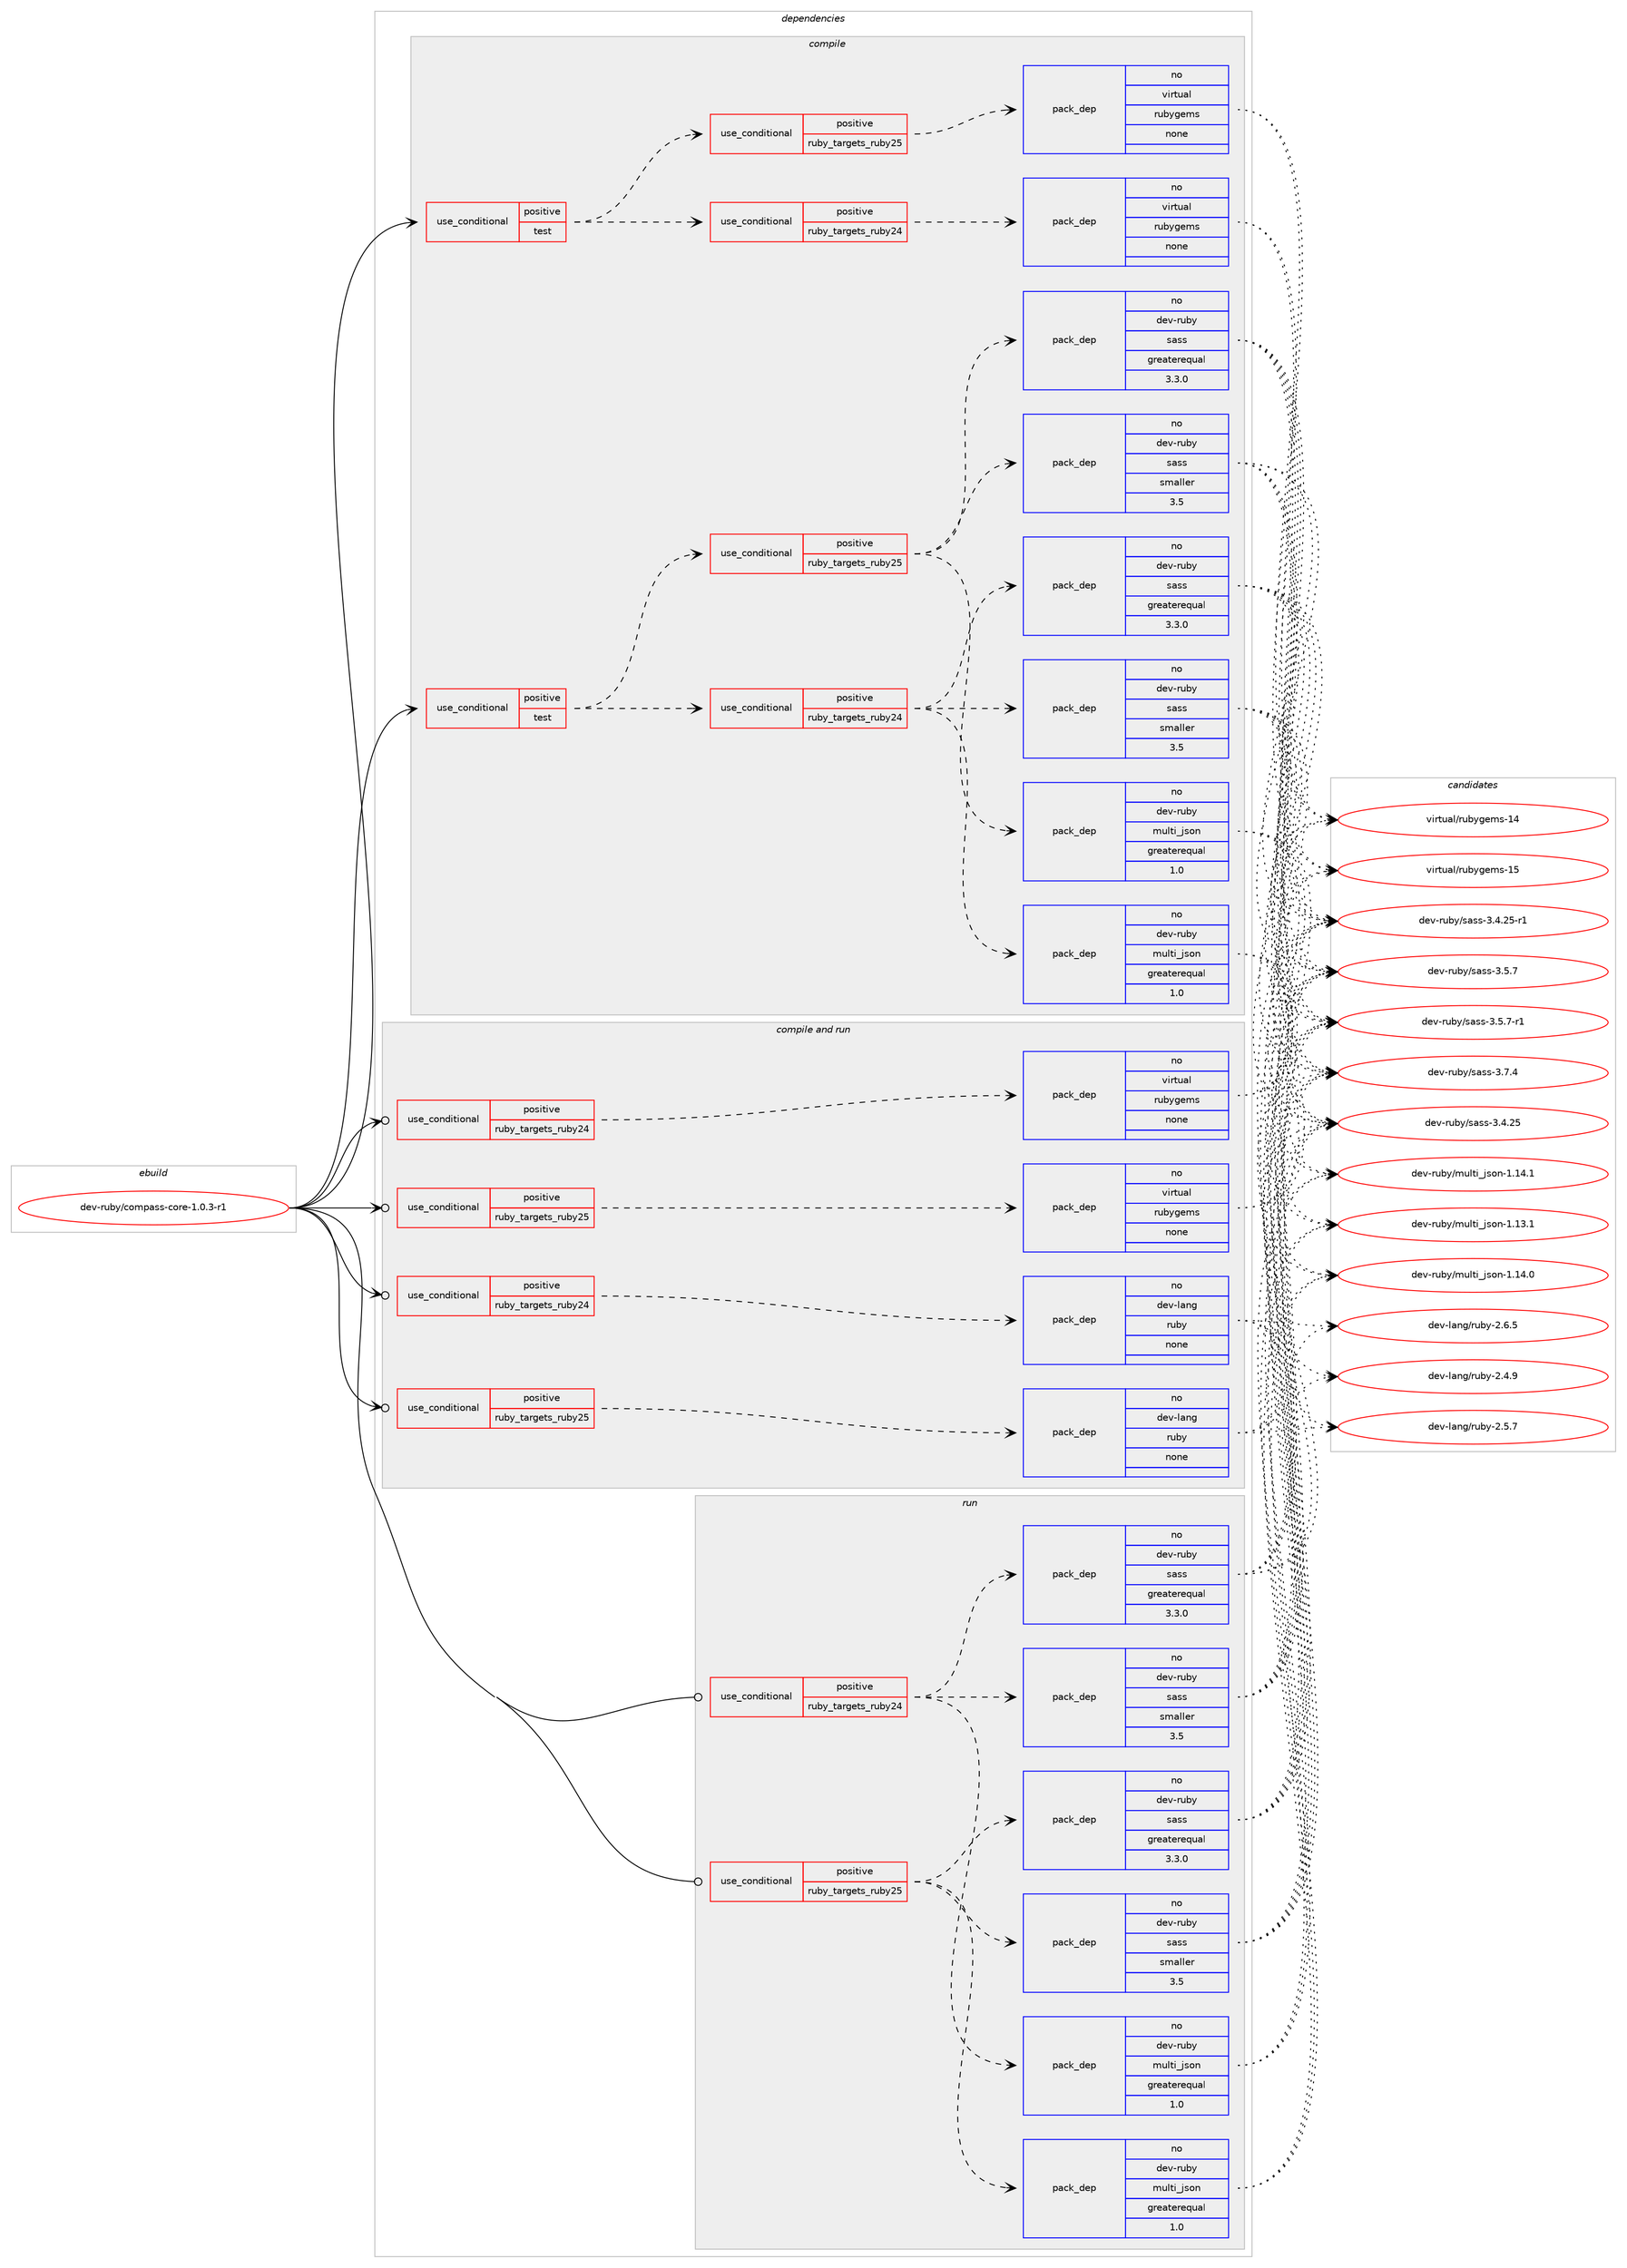 digraph prolog {

# *************
# Graph options
# *************

newrank=true;
concentrate=true;
compound=true;
graph [rankdir=LR,fontname=Helvetica,fontsize=10,ranksep=1.5];#, ranksep=2.5, nodesep=0.2];
edge  [arrowhead=vee];
node  [fontname=Helvetica,fontsize=10];

# **********
# The ebuild
# **********

subgraph cluster_leftcol {
color=gray;
rank=same;
label=<<i>ebuild</i>>;
id [label="dev-ruby/compass-core-1.0.3-r1", color=red, width=4, href="../dev-ruby/compass-core-1.0.3-r1.svg"];
}

# ****************
# The dependencies
# ****************

subgraph cluster_midcol {
color=gray;
label=<<i>dependencies</i>>;
subgraph cluster_compile {
fillcolor="#eeeeee";
style=filled;
label=<<i>compile</i>>;
subgraph cond160662 {
dependency682095 [label=<<TABLE BORDER="0" CELLBORDER="1" CELLSPACING="0" CELLPADDING="4"><TR><TD ROWSPAN="3" CELLPADDING="10">use_conditional</TD></TR><TR><TD>positive</TD></TR><TR><TD>test</TD></TR></TABLE>>, shape=none, color=red];
subgraph cond160663 {
dependency682096 [label=<<TABLE BORDER="0" CELLBORDER="1" CELLSPACING="0" CELLPADDING="4"><TR><TD ROWSPAN="3" CELLPADDING="10">use_conditional</TD></TR><TR><TD>positive</TD></TR><TR><TD>ruby_targets_ruby24</TD></TR></TABLE>>, shape=none, color=red];
subgraph pack509467 {
dependency682097 [label=<<TABLE BORDER="0" CELLBORDER="1" CELLSPACING="0" CELLPADDING="4" WIDTH="220"><TR><TD ROWSPAN="6" CELLPADDING="30">pack_dep</TD></TR><TR><TD WIDTH="110">no</TD></TR><TR><TD>dev-ruby</TD></TR><TR><TD>multi_json</TD></TR><TR><TD>greaterequal</TD></TR><TR><TD>1.0</TD></TR></TABLE>>, shape=none, color=blue];
}
dependency682096:e -> dependency682097:w [weight=20,style="dashed",arrowhead="vee"];
subgraph pack509468 {
dependency682098 [label=<<TABLE BORDER="0" CELLBORDER="1" CELLSPACING="0" CELLPADDING="4" WIDTH="220"><TR><TD ROWSPAN="6" CELLPADDING="30">pack_dep</TD></TR><TR><TD WIDTH="110">no</TD></TR><TR><TD>dev-ruby</TD></TR><TR><TD>sass</TD></TR><TR><TD>greaterequal</TD></TR><TR><TD>3.3.0</TD></TR></TABLE>>, shape=none, color=blue];
}
dependency682096:e -> dependency682098:w [weight=20,style="dashed",arrowhead="vee"];
subgraph pack509469 {
dependency682099 [label=<<TABLE BORDER="0" CELLBORDER="1" CELLSPACING="0" CELLPADDING="4" WIDTH="220"><TR><TD ROWSPAN="6" CELLPADDING="30">pack_dep</TD></TR><TR><TD WIDTH="110">no</TD></TR><TR><TD>dev-ruby</TD></TR><TR><TD>sass</TD></TR><TR><TD>smaller</TD></TR><TR><TD>3.5</TD></TR></TABLE>>, shape=none, color=blue];
}
dependency682096:e -> dependency682099:w [weight=20,style="dashed",arrowhead="vee"];
}
dependency682095:e -> dependency682096:w [weight=20,style="dashed",arrowhead="vee"];
subgraph cond160664 {
dependency682100 [label=<<TABLE BORDER="0" CELLBORDER="1" CELLSPACING="0" CELLPADDING="4"><TR><TD ROWSPAN="3" CELLPADDING="10">use_conditional</TD></TR><TR><TD>positive</TD></TR><TR><TD>ruby_targets_ruby25</TD></TR></TABLE>>, shape=none, color=red];
subgraph pack509470 {
dependency682101 [label=<<TABLE BORDER="0" CELLBORDER="1" CELLSPACING="0" CELLPADDING="4" WIDTH="220"><TR><TD ROWSPAN="6" CELLPADDING="30">pack_dep</TD></TR><TR><TD WIDTH="110">no</TD></TR><TR><TD>dev-ruby</TD></TR><TR><TD>multi_json</TD></TR><TR><TD>greaterequal</TD></TR><TR><TD>1.0</TD></TR></TABLE>>, shape=none, color=blue];
}
dependency682100:e -> dependency682101:w [weight=20,style="dashed",arrowhead="vee"];
subgraph pack509471 {
dependency682102 [label=<<TABLE BORDER="0" CELLBORDER="1" CELLSPACING="0" CELLPADDING="4" WIDTH="220"><TR><TD ROWSPAN="6" CELLPADDING="30">pack_dep</TD></TR><TR><TD WIDTH="110">no</TD></TR><TR><TD>dev-ruby</TD></TR><TR><TD>sass</TD></TR><TR><TD>greaterequal</TD></TR><TR><TD>3.3.0</TD></TR></TABLE>>, shape=none, color=blue];
}
dependency682100:e -> dependency682102:w [weight=20,style="dashed",arrowhead="vee"];
subgraph pack509472 {
dependency682103 [label=<<TABLE BORDER="0" CELLBORDER="1" CELLSPACING="0" CELLPADDING="4" WIDTH="220"><TR><TD ROWSPAN="6" CELLPADDING="30">pack_dep</TD></TR><TR><TD WIDTH="110">no</TD></TR><TR><TD>dev-ruby</TD></TR><TR><TD>sass</TD></TR><TR><TD>smaller</TD></TR><TR><TD>3.5</TD></TR></TABLE>>, shape=none, color=blue];
}
dependency682100:e -> dependency682103:w [weight=20,style="dashed",arrowhead="vee"];
}
dependency682095:e -> dependency682100:w [weight=20,style="dashed",arrowhead="vee"];
}
id:e -> dependency682095:w [weight=20,style="solid",arrowhead="vee"];
subgraph cond160665 {
dependency682104 [label=<<TABLE BORDER="0" CELLBORDER="1" CELLSPACING="0" CELLPADDING="4"><TR><TD ROWSPAN="3" CELLPADDING="10">use_conditional</TD></TR><TR><TD>positive</TD></TR><TR><TD>test</TD></TR></TABLE>>, shape=none, color=red];
subgraph cond160666 {
dependency682105 [label=<<TABLE BORDER="0" CELLBORDER="1" CELLSPACING="0" CELLPADDING="4"><TR><TD ROWSPAN="3" CELLPADDING="10">use_conditional</TD></TR><TR><TD>positive</TD></TR><TR><TD>ruby_targets_ruby24</TD></TR></TABLE>>, shape=none, color=red];
subgraph pack509473 {
dependency682106 [label=<<TABLE BORDER="0" CELLBORDER="1" CELLSPACING="0" CELLPADDING="4" WIDTH="220"><TR><TD ROWSPAN="6" CELLPADDING="30">pack_dep</TD></TR><TR><TD WIDTH="110">no</TD></TR><TR><TD>virtual</TD></TR><TR><TD>rubygems</TD></TR><TR><TD>none</TD></TR><TR><TD></TD></TR></TABLE>>, shape=none, color=blue];
}
dependency682105:e -> dependency682106:w [weight=20,style="dashed",arrowhead="vee"];
}
dependency682104:e -> dependency682105:w [weight=20,style="dashed",arrowhead="vee"];
subgraph cond160667 {
dependency682107 [label=<<TABLE BORDER="0" CELLBORDER="1" CELLSPACING="0" CELLPADDING="4"><TR><TD ROWSPAN="3" CELLPADDING="10">use_conditional</TD></TR><TR><TD>positive</TD></TR><TR><TD>ruby_targets_ruby25</TD></TR></TABLE>>, shape=none, color=red];
subgraph pack509474 {
dependency682108 [label=<<TABLE BORDER="0" CELLBORDER="1" CELLSPACING="0" CELLPADDING="4" WIDTH="220"><TR><TD ROWSPAN="6" CELLPADDING="30">pack_dep</TD></TR><TR><TD WIDTH="110">no</TD></TR><TR><TD>virtual</TD></TR><TR><TD>rubygems</TD></TR><TR><TD>none</TD></TR><TR><TD></TD></TR></TABLE>>, shape=none, color=blue];
}
dependency682107:e -> dependency682108:w [weight=20,style="dashed",arrowhead="vee"];
}
dependency682104:e -> dependency682107:w [weight=20,style="dashed",arrowhead="vee"];
}
id:e -> dependency682104:w [weight=20,style="solid",arrowhead="vee"];
}
subgraph cluster_compileandrun {
fillcolor="#eeeeee";
style=filled;
label=<<i>compile and run</i>>;
subgraph cond160668 {
dependency682109 [label=<<TABLE BORDER="0" CELLBORDER="1" CELLSPACING="0" CELLPADDING="4"><TR><TD ROWSPAN="3" CELLPADDING="10">use_conditional</TD></TR><TR><TD>positive</TD></TR><TR><TD>ruby_targets_ruby24</TD></TR></TABLE>>, shape=none, color=red];
subgraph pack509475 {
dependency682110 [label=<<TABLE BORDER="0" CELLBORDER="1" CELLSPACING="0" CELLPADDING="4" WIDTH="220"><TR><TD ROWSPAN="6" CELLPADDING="30">pack_dep</TD></TR><TR><TD WIDTH="110">no</TD></TR><TR><TD>dev-lang</TD></TR><TR><TD>ruby</TD></TR><TR><TD>none</TD></TR><TR><TD></TD></TR></TABLE>>, shape=none, color=blue];
}
dependency682109:e -> dependency682110:w [weight=20,style="dashed",arrowhead="vee"];
}
id:e -> dependency682109:w [weight=20,style="solid",arrowhead="odotvee"];
subgraph cond160669 {
dependency682111 [label=<<TABLE BORDER="0" CELLBORDER="1" CELLSPACING="0" CELLPADDING="4"><TR><TD ROWSPAN="3" CELLPADDING="10">use_conditional</TD></TR><TR><TD>positive</TD></TR><TR><TD>ruby_targets_ruby24</TD></TR></TABLE>>, shape=none, color=red];
subgraph pack509476 {
dependency682112 [label=<<TABLE BORDER="0" CELLBORDER="1" CELLSPACING="0" CELLPADDING="4" WIDTH="220"><TR><TD ROWSPAN="6" CELLPADDING="30">pack_dep</TD></TR><TR><TD WIDTH="110">no</TD></TR><TR><TD>virtual</TD></TR><TR><TD>rubygems</TD></TR><TR><TD>none</TD></TR><TR><TD></TD></TR></TABLE>>, shape=none, color=blue];
}
dependency682111:e -> dependency682112:w [weight=20,style="dashed",arrowhead="vee"];
}
id:e -> dependency682111:w [weight=20,style="solid",arrowhead="odotvee"];
subgraph cond160670 {
dependency682113 [label=<<TABLE BORDER="0" CELLBORDER="1" CELLSPACING="0" CELLPADDING="4"><TR><TD ROWSPAN="3" CELLPADDING="10">use_conditional</TD></TR><TR><TD>positive</TD></TR><TR><TD>ruby_targets_ruby25</TD></TR></TABLE>>, shape=none, color=red];
subgraph pack509477 {
dependency682114 [label=<<TABLE BORDER="0" CELLBORDER="1" CELLSPACING="0" CELLPADDING="4" WIDTH="220"><TR><TD ROWSPAN="6" CELLPADDING="30">pack_dep</TD></TR><TR><TD WIDTH="110">no</TD></TR><TR><TD>dev-lang</TD></TR><TR><TD>ruby</TD></TR><TR><TD>none</TD></TR><TR><TD></TD></TR></TABLE>>, shape=none, color=blue];
}
dependency682113:e -> dependency682114:w [weight=20,style="dashed",arrowhead="vee"];
}
id:e -> dependency682113:w [weight=20,style="solid",arrowhead="odotvee"];
subgraph cond160671 {
dependency682115 [label=<<TABLE BORDER="0" CELLBORDER="1" CELLSPACING="0" CELLPADDING="4"><TR><TD ROWSPAN="3" CELLPADDING="10">use_conditional</TD></TR><TR><TD>positive</TD></TR><TR><TD>ruby_targets_ruby25</TD></TR></TABLE>>, shape=none, color=red];
subgraph pack509478 {
dependency682116 [label=<<TABLE BORDER="0" CELLBORDER="1" CELLSPACING="0" CELLPADDING="4" WIDTH="220"><TR><TD ROWSPAN="6" CELLPADDING="30">pack_dep</TD></TR><TR><TD WIDTH="110">no</TD></TR><TR><TD>virtual</TD></TR><TR><TD>rubygems</TD></TR><TR><TD>none</TD></TR><TR><TD></TD></TR></TABLE>>, shape=none, color=blue];
}
dependency682115:e -> dependency682116:w [weight=20,style="dashed",arrowhead="vee"];
}
id:e -> dependency682115:w [weight=20,style="solid",arrowhead="odotvee"];
}
subgraph cluster_run {
fillcolor="#eeeeee";
style=filled;
label=<<i>run</i>>;
subgraph cond160672 {
dependency682117 [label=<<TABLE BORDER="0" CELLBORDER="1" CELLSPACING="0" CELLPADDING="4"><TR><TD ROWSPAN="3" CELLPADDING="10">use_conditional</TD></TR><TR><TD>positive</TD></TR><TR><TD>ruby_targets_ruby24</TD></TR></TABLE>>, shape=none, color=red];
subgraph pack509479 {
dependency682118 [label=<<TABLE BORDER="0" CELLBORDER="1" CELLSPACING="0" CELLPADDING="4" WIDTH="220"><TR><TD ROWSPAN="6" CELLPADDING="30">pack_dep</TD></TR><TR><TD WIDTH="110">no</TD></TR><TR><TD>dev-ruby</TD></TR><TR><TD>multi_json</TD></TR><TR><TD>greaterequal</TD></TR><TR><TD>1.0</TD></TR></TABLE>>, shape=none, color=blue];
}
dependency682117:e -> dependency682118:w [weight=20,style="dashed",arrowhead="vee"];
subgraph pack509480 {
dependency682119 [label=<<TABLE BORDER="0" CELLBORDER="1" CELLSPACING="0" CELLPADDING="4" WIDTH="220"><TR><TD ROWSPAN="6" CELLPADDING="30">pack_dep</TD></TR><TR><TD WIDTH="110">no</TD></TR><TR><TD>dev-ruby</TD></TR><TR><TD>sass</TD></TR><TR><TD>greaterequal</TD></TR><TR><TD>3.3.0</TD></TR></TABLE>>, shape=none, color=blue];
}
dependency682117:e -> dependency682119:w [weight=20,style="dashed",arrowhead="vee"];
subgraph pack509481 {
dependency682120 [label=<<TABLE BORDER="0" CELLBORDER="1" CELLSPACING="0" CELLPADDING="4" WIDTH="220"><TR><TD ROWSPAN="6" CELLPADDING="30">pack_dep</TD></TR><TR><TD WIDTH="110">no</TD></TR><TR><TD>dev-ruby</TD></TR><TR><TD>sass</TD></TR><TR><TD>smaller</TD></TR><TR><TD>3.5</TD></TR></TABLE>>, shape=none, color=blue];
}
dependency682117:e -> dependency682120:w [weight=20,style="dashed",arrowhead="vee"];
}
id:e -> dependency682117:w [weight=20,style="solid",arrowhead="odot"];
subgraph cond160673 {
dependency682121 [label=<<TABLE BORDER="0" CELLBORDER="1" CELLSPACING="0" CELLPADDING="4"><TR><TD ROWSPAN="3" CELLPADDING="10">use_conditional</TD></TR><TR><TD>positive</TD></TR><TR><TD>ruby_targets_ruby25</TD></TR></TABLE>>, shape=none, color=red];
subgraph pack509482 {
dependency682122 [label=<<TABLE BORDER="0" CELLBORDER="1" CELLSPACING="0" CELLPADDING="4" WIDTH="220"><TR><TD ROWSPAN="6" CELLPADDING="30">pack_dep</TD></TR><TR><TD WIDTH="110">no</TD></TR><TR><TD>dev-ruby</TD></TR><TR><TD>multi_json</TD></TR><TR><TD>greaterequal</TD></TR><TR><TD>1.0</TD></TR></TABLE>>, shape=none, color=blue];
}
dependency682121:e -> dependency682122:w [weight=20,style="dashed",arrowhead="vee"];
subgraph pack509483 {
dependency682123 [label=<<TABLE BORDER="0" CELLBORDER="1" CELLSPACING="0" CELLPADDING="4" WIDTH="220"><TR><TD ROWSPAN="6" CELLPADDING="30">pack_dep</TD></TR><TR><TD WIDTH="110">no</TD></TR><TR><TD>dev-ruby</TD></TR><TR><TD>sass</TD></TR><TR><TD>greaterequal</TD></TR><TR><TD>3.3.0</TD></TR></TABLE>>, shape=none, color=blue];
}
dependency682121:e -> dependency682123:w [weight=20,style="dashed",arrowhead="vee"];
subgraph pack509484 {
dependency682124 [label=<<TABLE BORDER="0" CELLBORDER="1" CELLSPACING="0" CELLPADDING="4" WIDTH="220"><TR><TD ROWSPAN="6" CELLPADDING="30">pack_dep</TD></TR><TR><TD WIDTH="110">no</TD></TR><TR><TD>dev-ruby</TD></TR><TR><TD>sass</TD></TR><TR><TD>smaller</TD></TR><TR><TD>3.5</TD></TR></TABLE>>, shape=none, color=blue];
}
dependency682121:e -> dependency682124:w [weight=20,style="dashed",arrowhead="vee"];
}
id:e -> dependency682121:w [weight=20,style="solid",arrowhead="odot"];
}
}

# **************
# The candidates
# **************

subgraph cluster_choices {
rank=same;
color=gray;
label=<<i>candidates</i>>;

subgraph choice509467 {
color=black;
nodesep=1;
choice1001011184511411798121471091171081161059510611511111045494649514649 [label="dev-ruby/multi_json-1.13.1", color=red, width=4,href="../dev-ruby/multi_json-1.13.1.svg"];
choice1001011184511411798121471091171081161059510611511111045494649524648 [label="dev-ruby/multi_json-1.14.0", color=red, width=4,href="../dev-ruby/multi_json-1.14.0.svg"];
choice1001011184511411798121471091171081161059510611511111045494649524649 [label="dev-ruby/multi_json-1.14.1", color=red, width=4,href="../dev-ruby/multi_json-1.14.1.svg"];
dependency682097:e -> choice1001011184511411798121471091171081161059510611511111045494649514649:w [style=dotted,weight="100"];
dependency682097:e -> choice1001011184511411798121471091171081161059510611511111045494649524648:w [style=dotted,weight="100"];
dependency682097:e -> choice1001011184511411798121471091171081161059510611511111045494649524649:w [style=dotted,weight="100"];
}
subgraph choice509468 {
color=black;
nodesep=1;
choice1001011184511411798121471159711511545514652465053 [label="dev-ruby/sass-3.4.25", color=red, width=4,href="../dev-ruby/sass-3.4.25.svg"];
choice10010111845114117981214711597115115455146524650534511449 [label="dev-ruby/sass-3.4.25-r1", color=red, width=4,href="../dev-ruby/sass-3.4.25-r1.svg"];
choice10010111845114117981214711597115115455146534655 [label="dev-ruby/sass-3.5.7", color=red, width=4,href="../dev-ruby/sass-3.5.7.svg"];
choice100101118451141179812147115971151154551465346554511449 [label="dev-ruby/sass-3.5.7-r1", color=red, width=4,href="../dev-ruby/sass-3.5.7-r1.svg"];
choice10010111845114117981214711597115115455146554652 [label="dev-ruby/sass-3.7.4", color=red, width=4,href="../dev-ruby/sass-3.7.4.svg"];
dependency682098:e -> choice1001011184511411798121471159711511545514652465053:w [style=dotted,weight="100"];
dependency682098:e -> choice10010111845114117981214711597115115455146524650534511449:w [style=dotted,weight="100"];
dependency682098:e -> choice10010111845114117981214711597115115455146534655:w [style=dotted,weight="100"];
dependency682098:e -> choice100101118451141179812147115971151154551465346554511449:w [style=dotted,weight="100"];
dependency682098:e -> choice10010111845114117981214711597115115455146554652:w [style=dotted,weight="100"];
}
subgraph choice509469 {
color=black;
nodesep=1;
choice1001011184511411798121471159711511545514652465053 [label="dev-ruby/sass-3.4.25", color=red, width=4,href="../dev-ruby/sass-3.4.25.svg"];
choice10010111845114117981214711597115115455146524650534511449 [label="dev-ruby/sass-3.4.25-r1", color=red, width=4,href="../dev-ruby/sass-3.4.25-r1.svg"];
choice10010111845114117981214711597115115455146534655 [label="dev-ruby/sass-3.5.7", color=red, width=4,href="../dev-ruby/sass-3.5.7.svg"];
choice100101118451141179812147115971151154551465346554511449 [label="dev-ruby/sass-3.5.7-r1", color=red, width=4,href="../dev-ruby/sass-3.5.7-r1.svg"];
choice10010111845114117981214711597115115455146554652 [label="dev-ruby/sass-3.7.4", color=red, width=4,href="../dev-ruby/sass-3.7.4.svg"];
dependency682099:e -> choice1001011184511411798121471159711511545514652465053:w [style=dotted,weight="100"];
dependency682099:e -> choice10010111845114117981214711597115115455146524650534511449:w [style=dotted,weight="100"];
dependency682099:e -> choice10010111845114117981214711597115115455146534655:w [style=dotted,weight="100"];
dependency682099:e -> choice100101118451141179812147115971151154551465346554511449:w [style=dotted,weight="100"];
dependency682099:e -> choice10010111845114117981214711597115115455146554652:w [style=dotted,weight="100"];
}
subgraph choice509470 {
color=black;
nodesep=1;
choice1001011184511411798121471091171081161059510611511111045494649514649 [label="dev-ruby/multi_json-1.13.1", color=red, width=4,href="../dev-ruby/multi_json-1.13.1.svg"];
choice1001011184511411798121471091171081161059510611511111045494649524648 [label="dev-ruby/multi_json-1.14.0", color=red, width=4,href="../dev-ruby/multi_json-1.14.0.svg"];
choice1001011184511411798121471091171081161059510611511111045494649524649 [label="dev-ruby/multi_json-1.14.1", color=red, width=4,href="../dev-ruby/multi_json-1.14.1.svg"];
dependency682101:e -> choice1001011184511411798121471091171081161059510611511111045494649514649:w [style=dotted,weight="100"];
dependency682101:e -> choice1001011184511411798121471091171081161059510611511111045494649524648:w [style=dotted,weight="100"];
dependency682101:e -> choice1001011184511411798121471091171081161059510611511111045494649524649:w [style=dotted,weight="100"];
}
subgraph choice509471 {
color=black;
nodesep=1;
choice1001011184511411798121471159711511545514652465053 [label="dev-ruby/sass-3.4.25", color=red, width=4,href="../dev-ruby/sass-3.4.25.svg"];
choice10010111845114117981214711597115115455146524650534511449 [label="dev-ruby/sass-3.4.25-r1", color=red, width=4,href="../dev-ruby/sass-3.4.25-r1.svg"];
choice10010111845114117981214711597115115455146534655 [label="dev-ruby/sass-3.5.7", color=red, width=4,href="../dev-ruby/sass-3.5.7.svg"];
choice100101118451141179812147115971151154551465346554511449 [label="dev-ruby/sass-3.5.7-r1", color=red, width=4,href="../dev-ruby/sass-3.5.7-r1.svg"];
choice10010111845114117981214711597115115455146554652 [label="dev-ruby/sass-3.7.4", color=red, width=4,href="../dev-ruby/sass-3.7.4.svg"];
dependency682102:e -> choice1001011184511411798121471159711511545514652465053:w [style=dotted,weight="100"];
dependency682102:e -> choice10010111845114117981214711597115115455146524650534511449:w [style=dotted,weight="100"];
dependency682102:e -> choice10010111845114117981214711597115115455146534655:w [style=dotted,weight="100"];
dependency682102:e -> choice100101118451141179812147115971151154551465346554511449:w [style=dotted,weight="100"];
dependency682102:e -> choice10010111845114117981214711597115115455146554652:w [style=dotted,weight="100"];
}
subgraph choice509472 {
color=black;
nodesep=1;
choice1001011184511411798121471159711511545514652465053 [label="dev-ruby/sass-3.4.25", color=red, width=4,href="../dev-ruby/sass-3.4.25.svg"];
choice10010111845114117981214711597115115455146524650534511449 [label="dev-ruby/sass-3.4.25-r1", color=red, width=4,href="../dev-ruby/sass-3.4.25-r1.svg"];
choice10010111845114117981214711597115115455146534655 [label="dev-ruby/sass-3.5.7", color=red, width=4,href="../dev-ruby/sass-3.5.7.svg"];
choice100101118451141179812147115971151154551465346554511449 [label="dev-ruby/sass-3.5.7-r1", color=red, width=4,href="../dev-ruby/sass-3.5.7-r1.svg"];
choice10010111845114117981214711597115115455146554652 [label="dev-ruby/sass-3.7.4", color=red, width=4,href="../dev-ruby/sass-3.7.4.svg"];
dependency682103:e -> choice1001011184511411798121471159711511545514652465053:w [style=dotted,weight="100"];
dependency682103:e -> choice10010111845114117981214711597115115455146524650534511449:w [style=dotted,weight="100"];
dependency682103:e -> choice10010111845114117981214711597115115455146534655:w [style=dotted,weight="100"];
dependency682103:e -> choice100101118451141179812147115971151154551465346554511449:w [style=dotted,weight="100"];
dependency682103:e -> choice10010111845114117981214711597115115455146554652:w [style=dotted,weight="100"];
}
subgraph choice509473 {
color=black;
nodesep=1;
choice118105114116117971084711411798121103101109115454952 [label="virtual/rubygems-14", color=red, width=4,href="../virtual/rubygems-14.svg"];
choice118105114116117971084711411798121103101109115454953 [label="virtual/rubygems-15", color=red, width=4,href="../virtual/rubygems-15.svg"];
dependency682106:e -> choice118105114116117971084711411798121103101109115454952:w [style=dotted,weight="100"];
dependency682106:e -> choice118105114116117971084711411798121103101109115454953:w [style=dotted,weight="100"];
}
subgraph choice509474 {
color=black;
nodesep=1;
choice118105114116117971084711411798121103101109115454952 [label="virtual/rubygems-14", color=red, width=4,href="../virtual/rubygems-14.svg"];
choice118105114116117971084711411798121103101109115454953 [label="virtual/rubygems-15", color=red, width=4,href="../virtual/rubygems-15.svg"];
dependency682108:e -> choice118105114116117971084711411798121103101109115454952:w [style=dotted,weight="100"];
dependency682108:e -> choice118105114116117971084711411798121103101109115454953:w [style=dotted,weight="100"];
}
subgraph choice509475 {
color=black;
nodesep=1;
choice10010111845108971101034711411798121455046524657 [label="dev-lang/ruby-2.4.9", color=red, width=4,href="../dev-lang/ruby-2.4.9.svg"];
choice10010111845108971101034711411798121455046534655 [label="dev-lang/ruby-2.5.7", color=red, width=4,href="../dev-lang/ruby-2.5.7.svg"];
choice10010111845108971101034711411798121455046544653 [label="dev-lang/ruby-2.6.5", color=red, width=4,href="../dev-lang/ruby-2.6.5.svg"];
dependency682110:e -> choice10010111845108971101034711411798121455046524657:w [style=dotted,weight="100"];
dependency682110:e -> choice10010111845108971101034711411798121455046534655:w [style=dotted,weight="100"];
dependency682110:e -> choice10010111845108971101034711411798121455046544653:w [style=dotted,weight="100"];
}
subgraph choice509476 {
color=black;
nodesep=1;
choice118105114116117971084711411798121103101109115454952 [label="virtual/rubygems-14", color=red, width=4,href="../virtual/rubygems-14.svg"];
choice118105114116117971084711411798121103101109115454953 [label="virtual/rubygems-15", color=red, width=4,href="../virtual/rubygems-15.svg"];
dependency682112:e -> choice118105114116117971084711411798121103101109115454952:w [style=dotted,weight="100"];
dependency682112:e -> choice118105114116117971084711411798121103101109115454953:w [style=dotted,weight="100"];
}
subgraph choice509477 {
color=black;
nodesep=1;
choice10010111845108971101034711411798121455046524657 [label="dev-lang/ruby-2.4.9", color=red, width=4,href="../dev-lang/ruby-2.4.9.svg"];
choice10010111845108971101034711411798121455046534655 [label="dev-lang/ruby-2.5.7", color=red, width=4,href="../dev-lang/ruby-2.5.7.svg"];
choice10010111845108971101034711411798121455046544653 [label="dev-lang/ruby-2.6.5", color=red, width=4,href="../dev-lang/ruby-2.6.5.svg"];
dependency682114:e -> choice10010111845108971101034711411798121455046524657:w [style=dotted,weight="100"];
dependency682114:e -> choice10010111845108971101034711411798121455046534655:w [style=dotted,weight="100"];
dependency682114:e -> choice10010111845108971101034711411798121455046544653:w [style=dotted,weight="100"];
}
subgraph choice509478 {
color=black;
nodesep=1;
choice118105114116117971084711411798121103101109115454952 [label="virtual/rubygems-14", color=red, width=4,href="../virtual/rubygems-14.svg"];
choice118105114116117971084711411798121103101109115454953 [label="virtual/rubygems-15", color=red, width=4,href="../virtual/rubygems-15.svg"];
dependency682116:e -> choice118105114116117971084711411798121103101109115454952:w [style=dotted,weight="100"];
dependency682116:e -> choice118105114116117971084711411798121103101109115454953:w [style=dotted,weight="100"];
}
subgraph choice509479 {
color=black;
nodesep=1;
choice1001011184511411798121471091171081161059510611511111045494649514649 [label="dev-ruby/multi_json-1.13.1", color=red, width=4,href="../dev-ruby/multi_json-1.13.1.svg"];
choice1001011184511411798121471091171081161059510611511111045494649524648 [label="dev-ruby/multi_json-1.14.0", color=red, width=4,href="../dev-ruby/multi_json-1.14.0.svg"];
choice1001011184511411798121471091171081161059510611511111045494649524649 [label="dev-ruby/multi_json-1.14.1", color=red, width=4,href="../dev-ruby/multi_json-1.14.1.svg"];
dependency682118:e -> choice1001011184511411798121471091171081161059510611511111045494649514649:w [style=dotted,weight="100"];
dependency682118:e -> choice1001011184511411798121471091171081161059510611511111045494649524648:w [style=dotted,weight="100"];
dependency682118:e -> choice1001011184511411798121471091171081161059510611511111045494649524649:w [style=dotted,weight="100"];
}
subgraph choice509480 {
color=black;
nodesep=1;
choice1001011184511411798121471159711511545514652465053 [label="dev-ruby/sass-3.4.25", color=red, width=4,href="../dev-ruby/sass-3.4.25.svg"];
choice10010111845114117981214711597115115455146524650534511449 [label="dev-ruby/sass-3.4.25-r1", color=red, width=4,href="../dev-ruby/sass-3.4.25-r1.svg"];
choice10010111845114117981214711597115115455146534655 [label="dev-ruby/sass-3.5.7", color=red, width=4,href="../dev-ruby/sass-3.5.7.svg"];
choice100101118451141179812147115971151154551465346554511449 [label="dev-ruby/sass-3.5.7-r1", color=red, width=4,href="../dev-ruby/sass-3.5.7-r1.svg"];
choice10010111845114117981214711597115115455146554652 [label="dev-ruby/sass-3.7.4", color=red, width=4,href="../dev-ruby/sass-3.7.4.svg"];
dependency682119:e -> choice1001011184511411798121471159711511545514652465053:w [style=dotted,weight="100"];
dependency682119:e -> choice10010111845114117981214711597115115455146524650534511449:w [style=dotted,weight="100"];
dependency682119:e -> choice10010111845114117981214711597115115455146534655:w [style=dotted,weight="100"];
dependency682119:e -> choice100101118451141179812147115971151154551465346554511449:w [style=dotted,weight="100"];
dependency682119:e -> choice10010111845114117981214711597115115455146554652:w [style=dotted,weight="100"];
}
subgraph choice509481 {
color=black;
nodesep=1;
choice1001011184511411798121471159711511545514652465053 [label="dev-ruby/sass-3.4.25", color=red, width=4,href="../dev-ruby/sass-3.4.25.svg"];
choice10010111845114117981214711597115115455146524650534511449 [label="dev-ruby/sass-3.4.25-r1", color=red, width=4,href="../dev-ruby/sass-3.4.25-r1.svg"];
choice10010111845114117981214711597115115455146534655 [label="dev-ruby/sass-3.5.7", color=red, width=4,href="../dev-ruby/sass-3.5.7.svg"];
choice100101118451141179812147115971151154551465346554511449 [label="dev-ruby/sass-3.5.7-r1", color=red, width=4,href="../dev-ruby/sass-3.5.7-r1.svg"];
choice10010111845114117981214711597115115455146554652 [label="dev-ruby/sass-3.7.4", color=red, width=4,href="../dev-ruby/sass-3.7.4.svg"];
dependency682120:e -> choice1001011184511411798121471159711511545514652465053:w [style=dotted,weight="100"];
dependency682120:e -> choice10010111845114117981214711597115115455146524650534511449:w [style=dotted,weight="100"];
dependency682120:e -> choice10010111845114117981214711597115115455146534655:w [style=dotted,weight="100"];
dependency682120:e -> choice100101118451141179812147115971151154551465346554511449:w [style=dotted,weight="100"];
dependency682120:e -> choice10010111845114117981214711597115115455146554652:w [style=dotted,weight="100"];
}
subgraph choice509482 {
color=black;
nodesep=1;
choice1001011184511411798121471091171081161059510611511111045494649514649 [label="dev-ruby/multi_json-1.13.1", color=red, width=4,href="../dev-ruby/multi_json-1.13.1.svg"];
choice1001011184511411798121471091171081161059510611511111045494649524648 [label="dev-ruby/multi_json-1.14.0", color=red, width=4,href="../dev-ruby/multi_json-1.14.0.svg"];
choice1001011184511411798121471091171081161059510611511111045494649524649 [label="dev-ruby/multi_json-1.14.1", color=red, width=4,href="../dev-ruby/multi_json-1.14.1.svg"];
dependency682122:e -> choice1001011184511411798121471091171081161059510611511111045494649514649:w [style=dotted,weight="100"];
dependency682122:e -> choice1001011184511411798121471091171081161059510611511111045494649524648:w [style=dotted,weight="100"];
dependency682122:e -> choice1001011184511411798121471091171081161059510611511111045494649524649:w [style=dotted,weight="100"];
}
subgraph choice509483 {
color=black;
nodesep=1;
choice1001011184511411798121471159711511545514652465053 [label="dev-ruby/sass-3.4.25", color=red, width=4,href="../dev-ruby/sass-3.4.25.svg"];
choice10010111845114117981214711597115115455146524650534511449 [label="dev-ruby/sass-3.4.25-r1", color=red, width=4,href="../dev-ruby/sass-3.4.25-r1.svg"];
choice10010111845114117981214711597115115455146534655 [label="dev-ruby/sass-3.5.7", color=red, width=4,href="../dev-ruby/sass-3.5.7.svg"];
choice100101118451141179812147115971151154551465346554511449 [label="dev-ruby/sass-3.5.7-r1", color=red, width=4,href="../dev-ruby/sass-3.5.7-r1.svg"];
choice10010111845114117981214711597115115455146554652 [label="dev-ruby/sass-3.7.4", color=red, width=4,href="../dev-ruby/sass-3.7.4.svg"];
dependency682123:e -> choice1001011184511411798121471159711511545514652465053:w [style=dotted,weight="100"];
dependency682123:e -> choice10010111845114117981214711597115115455146524650534511449:w [style=dotted,weight="100"];
dependency682123:e -> choice10010111845114117981214711597115115455146534655:w [style=dotted,weight="100"];
dependency682123:e -> choice100101118451141179812147115971151154551465346554511449:w [style=dotted,weight="100"];
dependency682123:e -> choice10010111845114117981214711597115115455146554652:w [style=dotted,weight="100"];
}
subgraph choice509484 {
color=black;
nodesep=1;
choice1001011184511411798121471159711511545514652465053 [label="dev-ruby/sass-3.4.25", color=red, width=4,href="../dev-ruby/sass-3.4.25.svg"];
choice10010111845114117981214711597115115455146524650534511449 [label="dev-ruby/sass-3.4.25-r1", color=red, width=4,href="../dev-ruby/sass-3.4.25-r1.svg"];
choice10010111845114117981214711597115115455146534655 [label="dev-ruby/sass-3.5.7", color=red, width=4,href="../dev-ruby/sass-3.5.7.svg"];
choice100101118451141179812147115971151154551465346554511449 [label="dev-ruby/sass-3.5.7-r1", color=red, width=4,href="../dev-ruby/sass-3.5.7-r1.svg"];
choice10010111845114117981214711597115115455146554652 [label="dev-ruby/sass-3.7.4", color=red, width=4,href="../dev-ruby/sass-3.7.4.svg"];
dependency682124:e -> choice1001011184511411798121471159711511545514652465053:w [style=dotted,weight="100"];
dependency682124:e -> choice10010111845114117981214711597115115455146524650534511449:w [style=dotted,weight="100"];
dependency682124:e -> choice10010111845114117981214711597115115455146534655:w [style=dotted,weight="100"];
dependency682124:e -> choice100101118451141179812147115971151154551465346554511449:w [style=dotted,weight="100"];
dependency682124:e -> choice10010111845114117981214711597115115455146554652:w [style=dotted,weight="100"];
}
}

}
